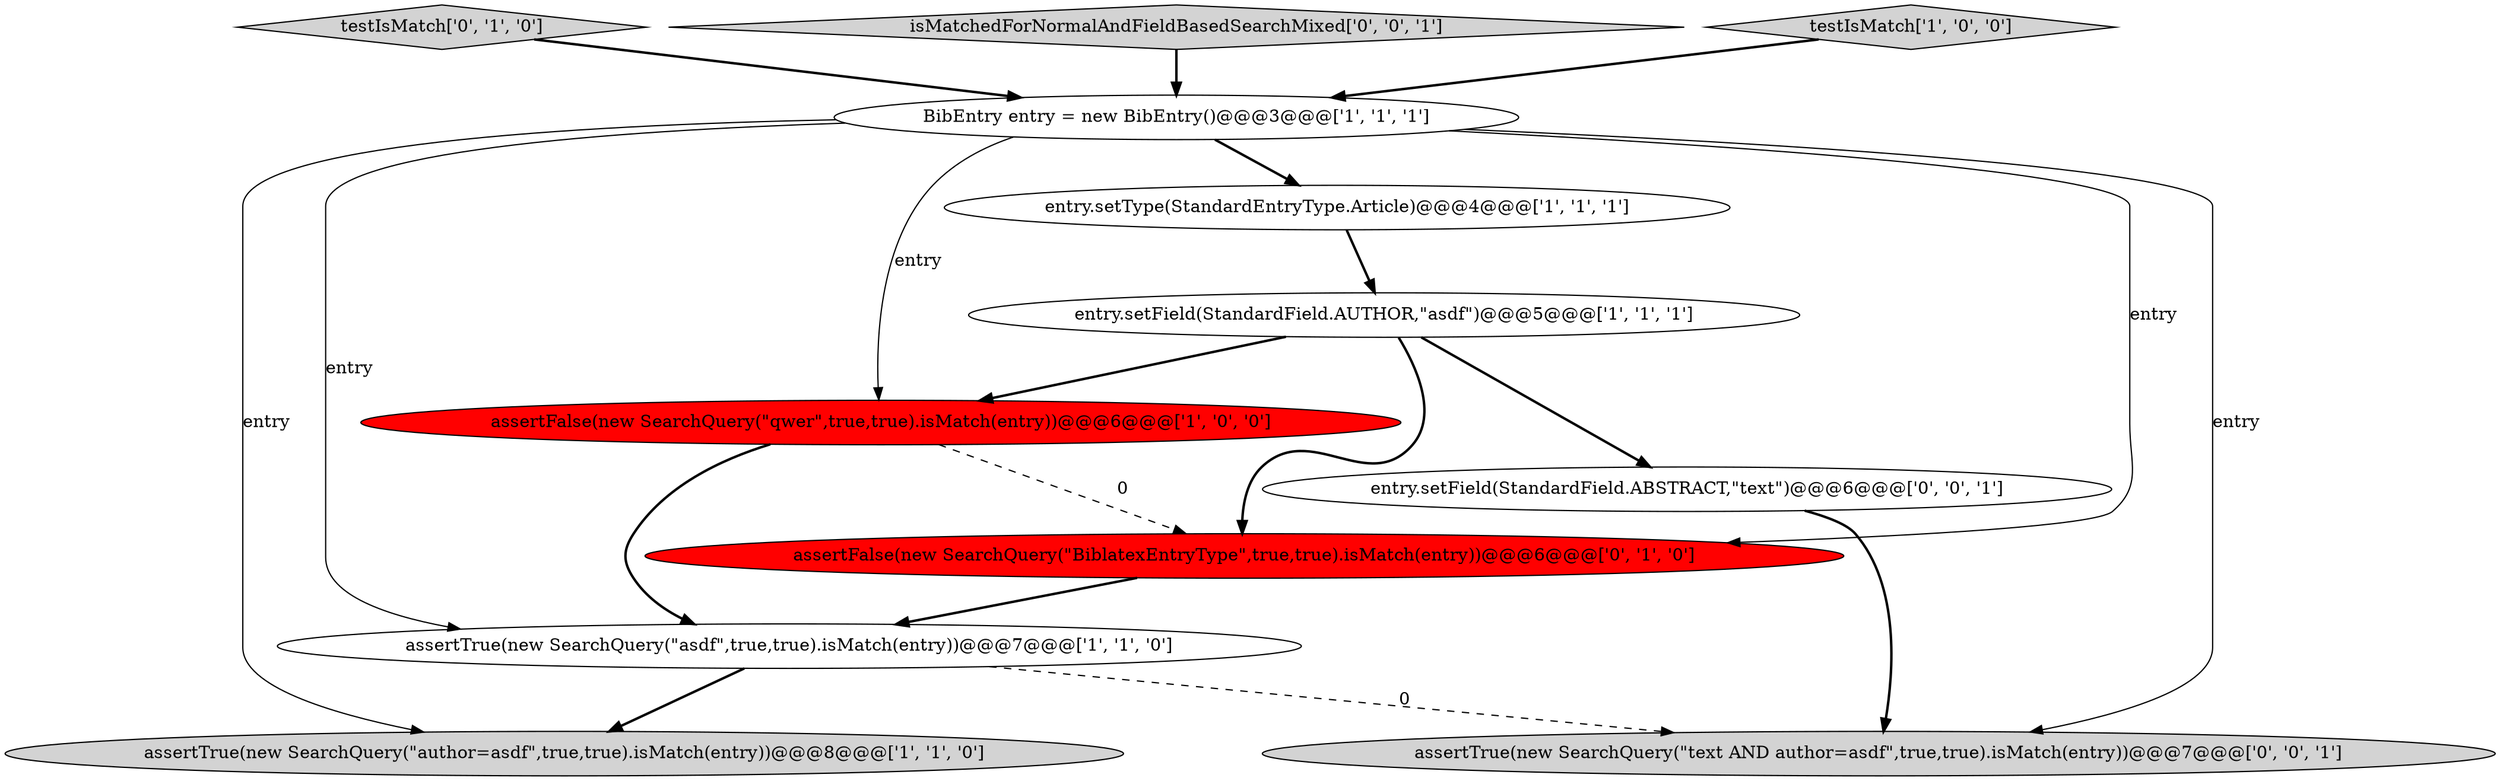digraph {
1 [style = filled, label = "entry.setField(StandardField.AUTHOR,\"asdf\")@@@5@@@['1', '1', '1']", fillcolor = white, shape = ellipse image = "AAA0AAABBB1BBB"];
4 [style = filled, label = "assertFalse(new SearchQuery(\"qwer\",true,true).isMatch(entry))@@@6@@@['1', '0', '0']", fillcolor = red, shape = ellipse image = "AAA1AAABBB1BBB"];
8 [style = filled, label = "testIsMatch['0', '1', '0']", fillcolor = lightgray, shape = diamond image = "AAA0AAABBB2BBB"];
10 [style = filled, label = "isMatchedForNormalAndFieldBasedSearchMixed['0', '0', '1']", fillcolor = lightgray, shape = diamond image = "AAA0AAABBB3BBB"];
9 [style = filled, label = "entry.setField(StandardField.ABSTRACT,\"text\")@@@6@@@['0', '0', '1']", fillcolor = white, shape = ellipse image = "AAA0AAABBB3BBB"];
5 [style = filled, label = "assertTrue(new SearchQuery(\"author=asdf\",true,true).isMatch(entry))@@@8@@@['1', '1', '0']", fillcolor = lightgray, shape = ellipse image = "AAA0AAABBB1BBB"];
7 [style = filled, label = "assertFalse(new SearchQuery(\"BiblatexEntryType\",true,true).isMatch(entry))@@@6@@@['0', '1', '0']", fillcolor = red, shape = ellipse image = "AAA1AAABBB2BBB"];
0 [style = filled, label = "testIsMatch['1', '0', '0']", fillcolor = lightgray, shape = diamond image = "AAA0AAABBB1BBB"];
2 [style = filled, label = "entry.setType(StandardEntryType.Article)@@@4@@@['1', '1', '1']", fillcolor = white, shape = ellipse image = "AAA0AAABBB1BBB"];
11 [style = filled, label = "assertTrue(new SearchQuery(\"text AND author=asdf\",true,true).isMatch(entry))@@@7@@@['0', '0', '1']", fillcolor = lightgray, shape = ellipse image = "AAA0AAABBB3BBB"];
3 [style = filled, label = "assertTrue(new SearchQuery(\"asdf\",true,true).isMatch(entry))@@@7@@@['1', '1', '0']", fillcolor = white, shape = ellipse image = "AAA0AAABBB1BBB"];
6 [style = filled, label = "BibEntry entry = new BibEntry()@@@3@@@['1', '1', '1']", fillcolor = white, shape = ellipse image = "AAA0AAABBB1BBB"];
6->3 [style = solid, label="entry"];
4->3 [style = bold, label=""];
6->5 [style = solid, label="entry"];
1->4 [style = bold, label=""];
3->5 [style = bold, label=""];
8->6 [style = bold, label=""];
6->4 [style = solid, label="entry"];
6->11 [style = solid, label="entry"];
9->11 [style = bold, label=""];
3->11 [style = dashed, label="0"];
0->6 [style = bold, label=""];
1->7 [style = bold, label=""];
10->6 [style = bold, label=""];
2->1 [style = bold, label=""];
6->7 [style = solid, label="entry"];
7->3 [style = bold, label=""];
1->9 [style = bold, label=""];
4->7 [style = dashed, label="0"];
6->2 [style = bold, label=""];
}
